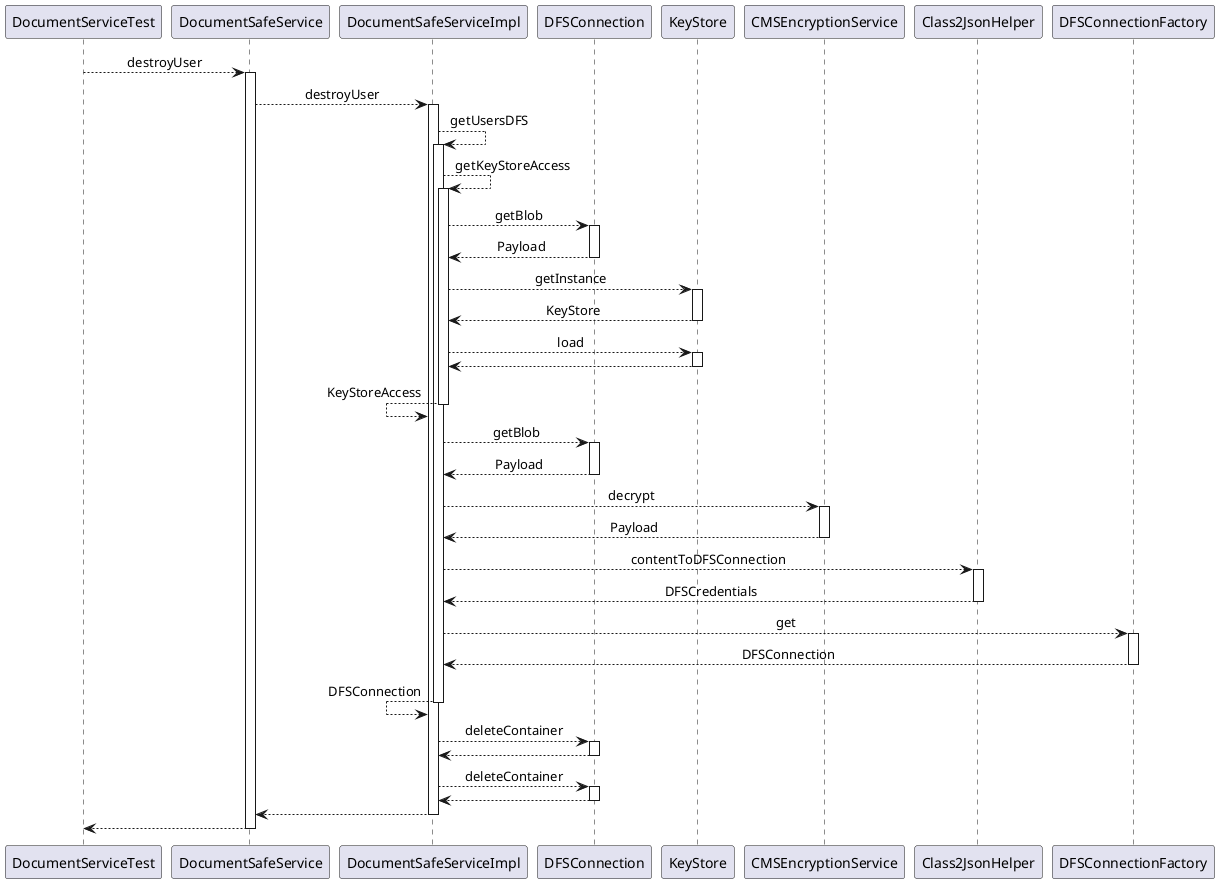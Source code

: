 @startuml

skinparam SequenceMessageAlign center

' DocumentServiceTest
DocumentServiceTest --> DocumentSafeService : destroyUser

activate DocumentSafeService
' DocumentSafeService
DocumentSafeService --> DocumentSafeServiceImpl : destroyUser

activate DocumentSafeServiceImpl
' DocumentSafeServiceImpl
DocumentSafeServiceImpl --> DocumentSafeServiceImpl : getUsersDFS

activate DocumentSafeServiceImpl
' DocumentSafeServiceImpl
DocumentSafeServiceImpl --> DocumentSafeServiceImpl : getKeyStoreAccess

activate DocumentSafeServiceImpl
' DocumentSafeServiceImpl
DocumentSafeServiceImpl --> DFSConnection : getBlob

activate DFSConnection
' de.adorsys.dfs.connection.api.service.api.DFSConnection
DocumentSafeServiceImpl <-- DFSConnection : Payload
deactivate DFSConnection

' DocumentSafeServiceImpl
DocumentSafeServiceImpl --> KeyStore : getInstance

activate KeyStore
' java.security.KeyStore
DocumentSafeServiceImpl <-- KeyStore : KeyStore
deactivate KeyStore

' DocumentSafeServiceImpl
DocumentSafeServiceImpl --> KeyStore : load

activate KeyStore
' java.security.KeyStore
DocumentSafeServiceImpl <-- KeyStore :  
deactivate KeyStore

' DocumentSafeServiceImpl
DocumentSafeServiceImpl <-- DocumentSafeServiceImpl : KeyStoreAccess
deactivate DocumentSafeServiceImpl

' DocumentSafeServiceImpl
DocumentSafeServiceImpl --> DFSConnection : getBlob

activate DFSConnection
' de.adorsys.dfs.connection.api.service.api.DFSConnection
DocumentSafeServiceImpl <-- DFSConnection : Payload
deactivate DFSConnection

' DocumentSafeServiceImpl
DocumentSafeServiceImpl --> CMSEncryptionService : decrypt

activate CMSEncryptionService
' CMSEncryptionService
DocumentSafeServiceImpl <-- CMSEncryptionService : Payload
deactivate CMSEncryptionService

' DocumentSafeServiceImpl
DocumentSafeServiceImpl --> Class2JsonHelper : contentToDFSConnection

activate Class2JsonHelper
' Class2JsonHelper
DocumentSafeServiceImpl <-- Class2JsonHelper : DFSCredentials
deactivate Class2JsonHelper

' DocumentSafeServiceImpl
DocumentSafeServiceImpl --> DFSConnectionFactory : get

activate DFSConnectionFactory
' de.adorsys.dfs.connection.impl.factory.DFSConnectionFactory
DocumentSafeServiceImpl <-- DFSConnectionFactory : DFSConnection
deactivate DFSConnectionFactory

' DocumentSafeServiceImpl
DocumentSafeServiceImpl <-- DocumentSafeServiceImpl : DFSConnection
deactivate DocumentSafeServiceImpl

' DocumentSafeServiceImpl
DocumentSafeServiceImpl --> DFSConnection : deleteContainer

activate DFSConnection
' de.adorsys.dfs.connection.api.service.api.DFSConnection
DocumentSafeServiceImpl <-- DFSConnection :  
deactivate DFSConnection

' DocumentSafeServiceImpl
DocumentSafeServiceImpl --> DFSConnection : deleteContainer

activate DFSConnection
' de.adorsys.dfs.connection.api.service.api.DFSConnection
DocumentSafeServiceImpl <-- DFSConnection :  
deactivate DFSConnection

' DocumentSafeServiceImpl
DocumentSafeService <-- DocumentSafeServiceImpl :  
deactivate DocumentSafeServiceImpl

' DocumentSafeService
DocumentServiceTest <-- DocumentSafeService :  
deactivate DocumentSafeService

@enduml
